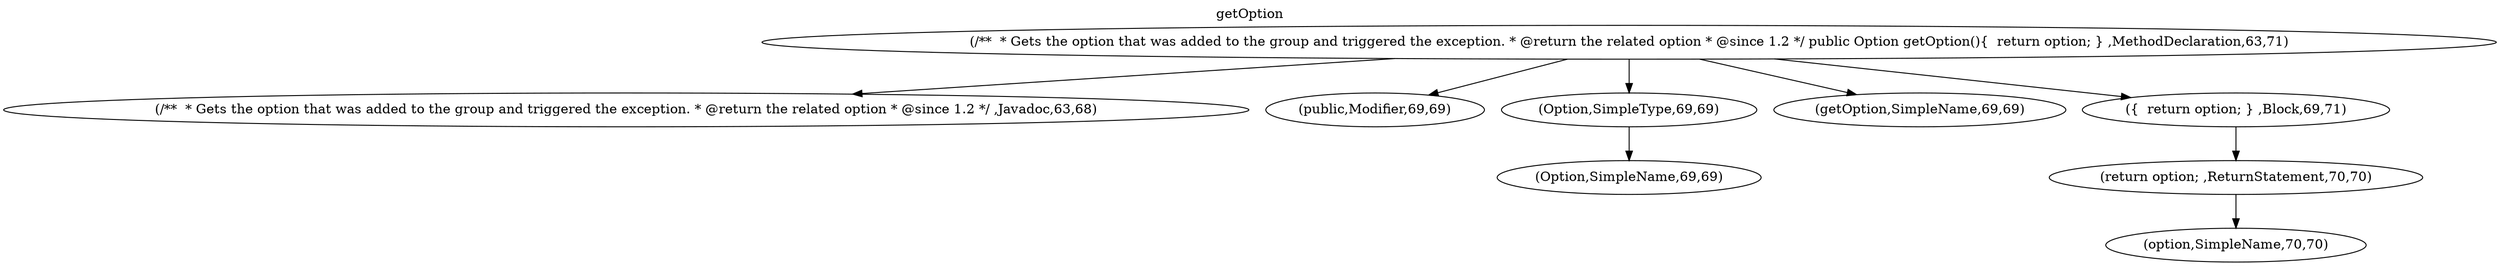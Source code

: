 digraph "DirectedGraph" {
graph [label = "getOption", labelloc=t, concentrate = true];
"522553046" [ label="(/**  * Gets the option that was added to the group and triggered the exception. * @return the related option * @since 1.2 */ public Option getOption(){  return option; } ,MethodDeclaration,63,71)" type=31 startLineNumber=63 endLineNumber=71 ]
"275266973" [ label="(/**  * Gets the option that was added to the group and triggered the exception. * @return the related option * @since 1.2 */ ,Javadoc,63,68)" type=29 startLineNumber=63 endLineNumber=68 ]
"1069716895" [ label="(public,Modifier,69,69)" type=83 startLineNumber=69 endLineNumber=69 ]
"1521083627" [ label="(Option,SimpleType,69,69)" type=43 startLineNumber=69 endLineNumber=69 ]
"1770642014" [ label="(Option,SimpleName,69,69)" type=42 startLineNumber=69 endLineNumber=69 ]
"945591847" [ label="(getOption,SimpleName,69,69)" type=42 startLineNumber=69 endLineNumber=69 ]
"328827614" [ label="({  return option; } ,Block,69,71)" type=8 startLineNumber=69 endLineNumber=71 ]
"109228794" [ label="(return option; ,ReturnStatement,70,70)" type=41 startLineNumber=70 endLineNumber=70 ]
"561959774" [ label="(option,SimpleName,70,70)" type=42 startLineNumber=70 endLineNumber=70 ]
"522553046" -> "275266973"
"522553046" -> "1069716895"
"522553046" -> "1521083627"
"1521083627" -> "1770642014"
"522553046" -> "945591847"
"522553046" -> "328827614"
"328827614" -> "109228794"
"109228794" -> "561959774"
}
